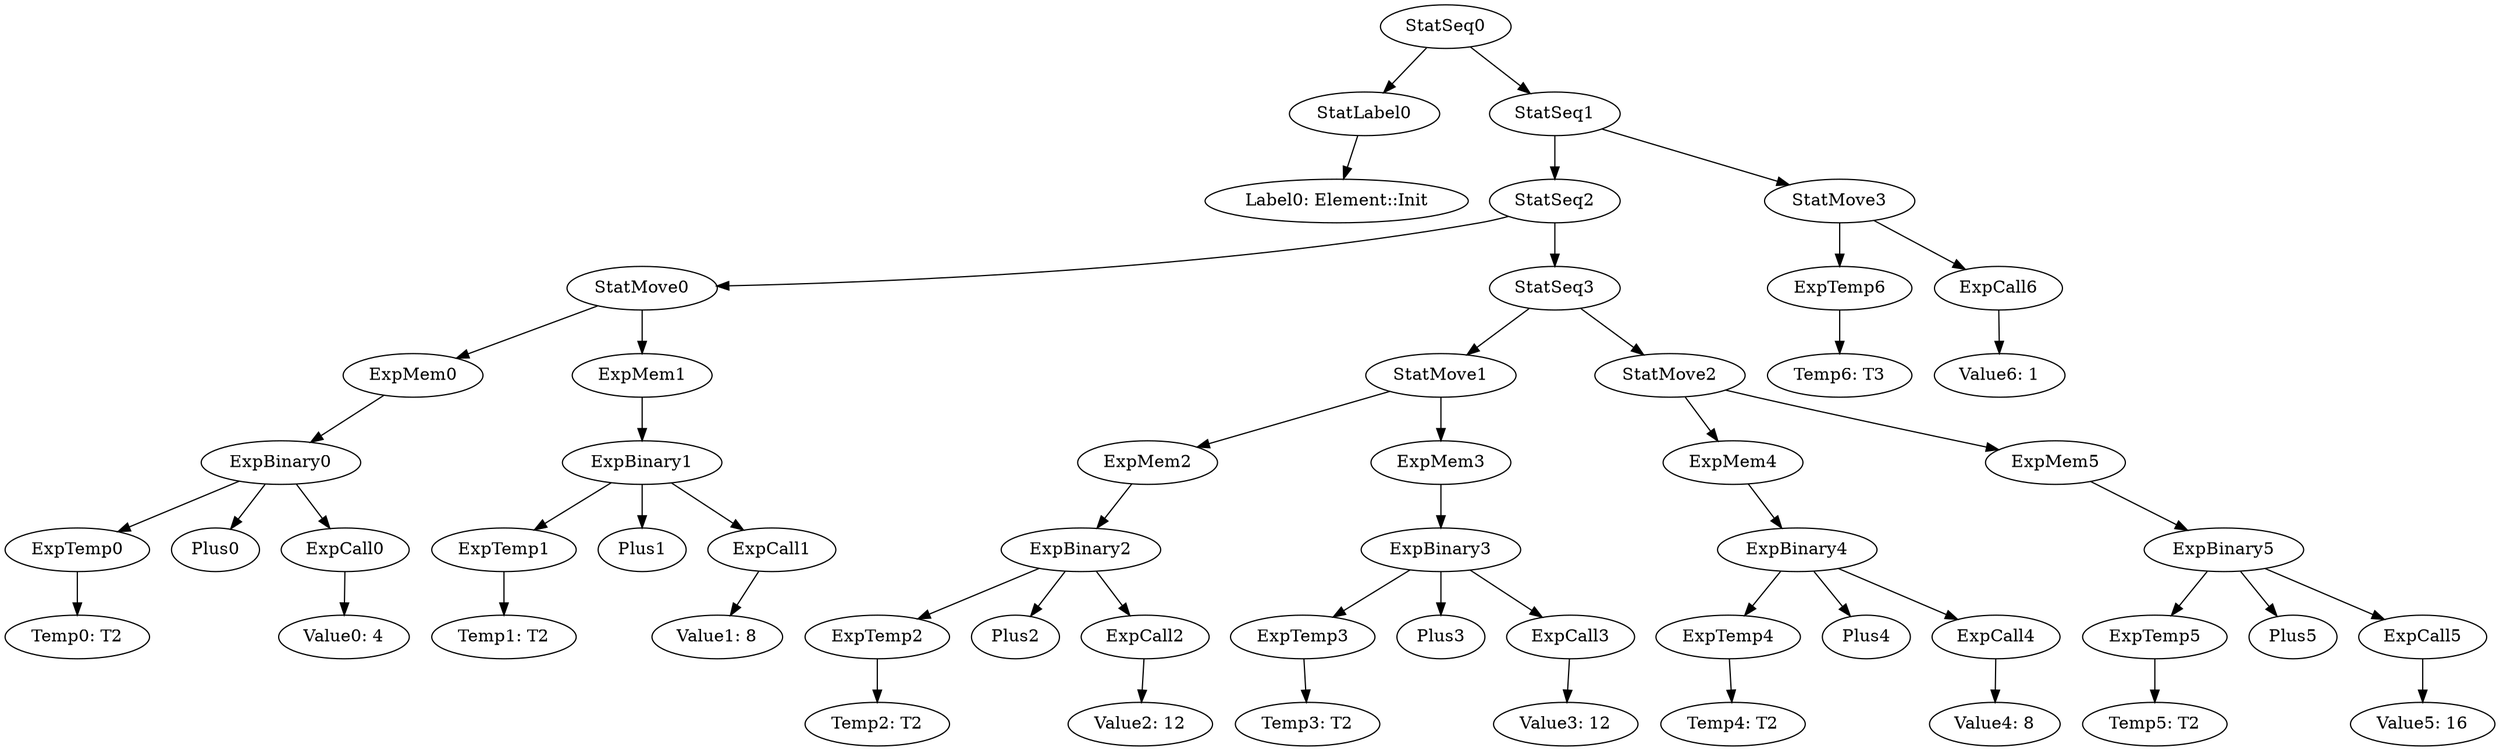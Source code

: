 digraph {
	ordering = out;
	StatMove3 -> ExpTemp6;
	StatMove3 -> ExpCall6;
	ExpTemp6 -> "Temp6: T3";
	StatSeq1 -> StatSeq2;
	StatSeq1 -> StatMove3;
	ExpBinary5 -> ExpTemp5;
	ExpBinary5 -> Plus5;
	ExpBinary5 -> ExpCall5;
	StatMove2 -> ExpMem4;
	StatMove2 -> ExpMem5;
	ExpCall5 -> "Value5: 16";
	ExpCall4 -> "Value4: 8";
	ExpCall6 -> "Value6: 1";
	ExpBinary4 -> ExpTemp4;
	ExpBinary4 -> Plus4;
	ExpBinary4 -> ExpCall4;
	ExpTemp4 -> "Temp4: T2";
	ExpBinary1 -> ExpTemp1;
	ExpBinary1 -> Plus1;
	ExpBinary1 -> ExpCall1;
	ExpMem0 -> ExpBinary0;
	ExpMem3 -> ExpBinary3;
	ExpBinary2 -> ExpTemp2;
	ExpBinary2 -> Plus2;
	ExpBinary2 -> ExpCall2;
	StatLabel0 -> "Label0: Element::Init";
	ExpTemp5 -> "Temp5: T2";
	ExpTemp1 -> "Temp1: T2";
	ExpCall3 -> "Value3: 12";
	StatSeq0 -> StatLabel0;
	StatSeq0 -> StatSeq1;
	ExpTemp3 -> "Temp3: T2";
	ExpTemp0 -> "Temp0: T2";
	ExpCall0 -> "Value0: 4";
	ExpMem2 -> ExpBinary2;
	ExpBinary3 -> ExpTemp3;
	ExpBinary3 -> Plus3;
	ExpBinary3 -> ExpCall3;
	ExpCall1 -> "Value1: 8";
	StatMove0 -> ExpMem0;
	StatMove0 -> ExpMem1;
	ExpCall2 -> "Value2: 12";
	StatSeq3 -> StatMove1;
	StatSeq3 -> StatMove2;
	ExpMem4 -> ExpBinary4;
	ExpBinary0 -> ExpTemp0;
	ExpBinary0 -> Plus0;
	ExpBinary0 -> ExpCall0;
	ExpMem1 -> ExpBinary1;
	StatSeq2 -> StatMove0;
	StatSeq2 -> StatSeq3;
	ExpTemp2 -> "Temp2: T2";
	ExpMem5 -> ExpBinary5;
	StatMove1 -> ExpMem2;
	StatMove1 -> ExpMem3;
}

